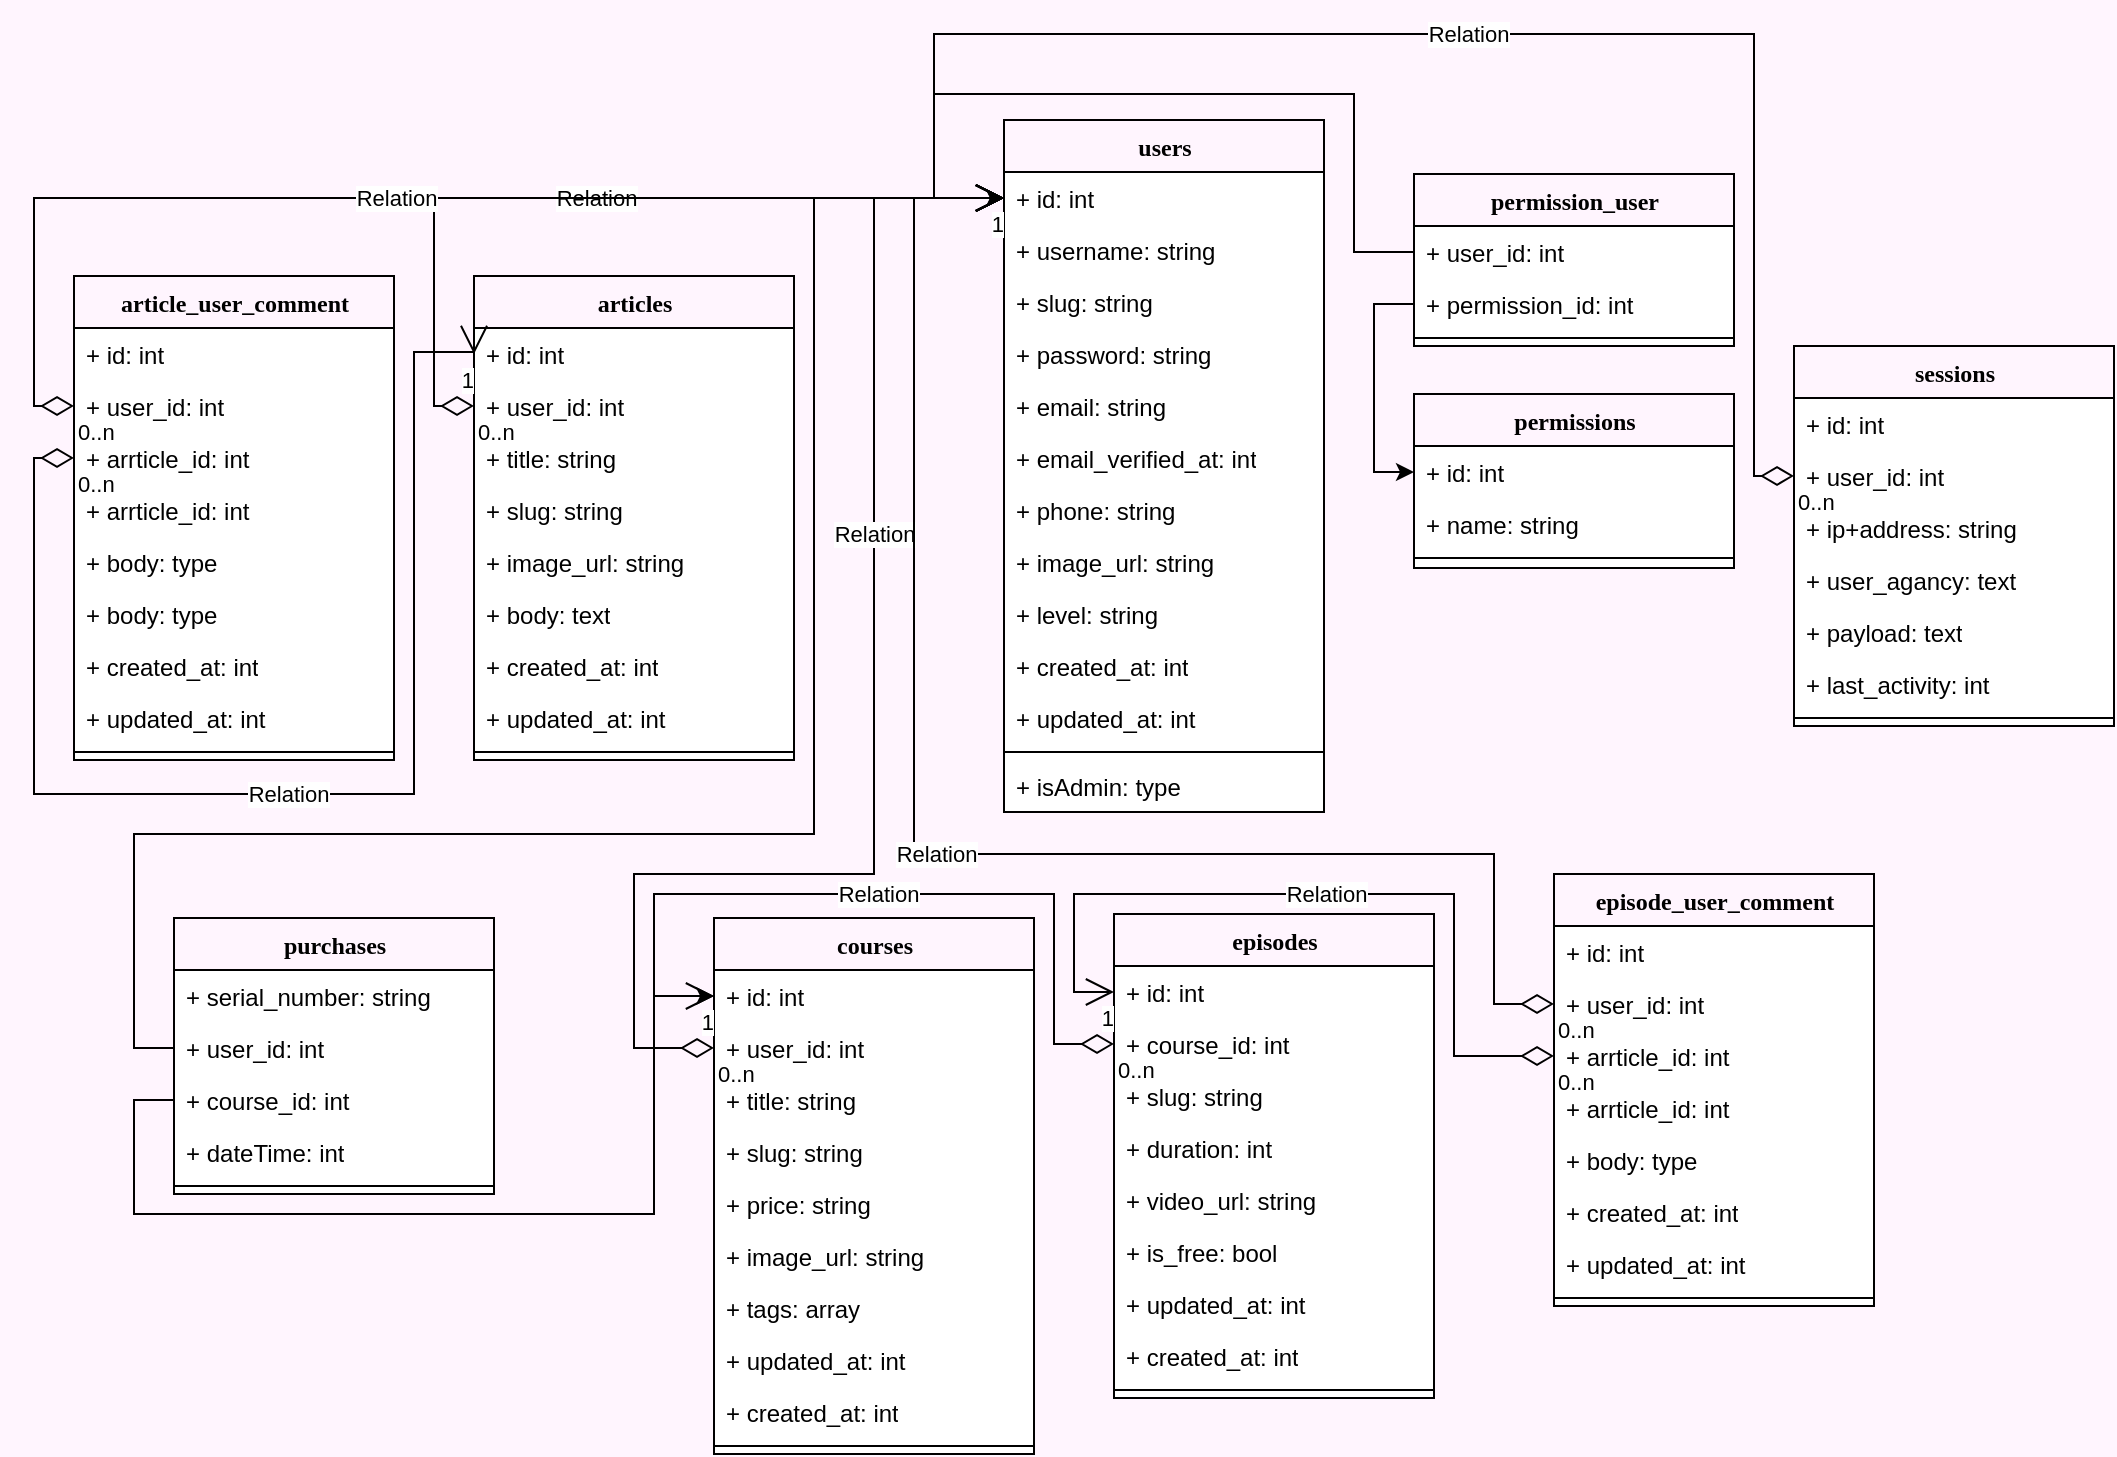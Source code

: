 <mxfile version="20.2.8" type="device"><diagram name="Page-1" id="9f46799a-70d6-7492-0946-bef42562c5a5"><mxGraphModel dx="1157" dy="755" grid="1" gridSize="10" guides="1" tooltips="1" connect="1" arrows="1" fold="1" page="1" pageScale="1" pageWidth="1169" pageHeight="827" background="#FFF5FE" math="0" shadow="0"><root><mxCell id="0"/><mxCell id="1" parent="0"/><mxCell id="78961159f06e98e8-17" value="articles" style="swimlane;html=1;fontStyle=1;align=center;verticalAlign=top;childLayout=stackLayout;horizontal=1;startSize=26;horizontalStack=0;resizeParent=1;resizeLast=0;collapsible=1;marginBottom=0;swimlaneFillColor=#ffffff;rounded=0;shadow=0;comic=0;labelBackgroundColor=none;strokeWidth=1;fillColor=none;fontFamily=Verdana;fontSize=12" parent="1" vertex="1"><mxGeometry x="240" y="161" width="160" height="242" as="geometry"/></mxCell><mxCell id="78961159f06e98e8-21" value="+ id: int" style="text;html=1;strokeColor=none;fillColor=none;align=left;verticalAlign=top;spacingLeft=4;spacingRight=4;whiteSpace=wrap;overflow=hidden;rotatable=0;points=[[0,0.5],[1,0.5]];portConstraint=eastwest;" parent="78961159f06e98e8-17" vertex="1"><mxGeometry y="26" width="160" height="26" as="geometry"/></mxCell><mxCell id="NeCUMd8s_UGiuaTIAhG--6" value="+ user_id: int" style="text;html=1;strokeColor=none;fillColor=none;align=left;verticalAlign=top;spacingLeft=4;spacingRight=4;whiteSpace=wrap;overflow=hidden;rotatable=0;points=[[0,0.5],[1,0.5]];portConstraint=eastwest;" vertex="1" parent="78961159f06e98e8-17"><mxGeometry y="52" width="160" height="26" as="geometry"/></mxCell><mxCell id="78961159f06e98e8-23" value="+ title: string" style="text;html=1;strokeColor=none;fillColor=none;align=left;verticalAlign=top;spacingLeft=4;spacingRight=4;whiteSpace=wrap;overflow=hidden;rotatable=0;points=[[0,0.5],[1,0.5]];portConstraint=eastwest;" parent="78961159f06e98e8-17" vertex="1"><mxGeometry y="78" width="160" height="26" as="geometry"/></mxCell><mxCell id="78961159f06e98e8-25" value="+ slug: string" style="text;html=1;strokeColor=none;fillColor=none;align=left;verticalAlign=top;spacingLeft=4;spacingRight=4;whiteSpace=wrap;overflow=hidden;rotatable=0;points=[[0,0.5],[1,0.5]];portConstraint=eastwest;" parent="78961159f06e98e8-17" vertex="1"><mxGeometry y="104" width="160" height="26" as="geometry"/></mxCell><mxCell id="NeCUMd8s_UGiuaTIAhG--41" value="+ image_url: string" style="text;html=1;strokeColor=none;fillColor=none;align=left;verticalAlign=top;spacingLeft=4;spacingRight=4;whiteSpace=wrap;overflow=hidden;rotatable=0;points=[[0,0.5],[1,0.5]];portConstraint=eastwest;" vertex="1" parent="78961159f06e98e8-17"><mxGeometry y="130" width="160" height="26" as="geometry"/></mxCell><mxCell id="78961159f06e98e8-26" value="+ body: text" style="text;html=1;strokeColor=none;fillColor=none;align=left;verticalAlign=top;spacingLeft=4;spacingRight=4;whiteSpace=wrap;overflow=hidden;rotatable=0;points=[[0,0.5],[1,0.5]];portConstraint=eastwest;" parent="78961159f06e98e8-17" vertex="1"><mxGeometry y="156" width="160" height="26" as="geometry"/></mxCell><mxCell id="78961159f06e98e8-24" value="+ created_at: int" style="text;html=1;strokeColor=none;fillColor=none;align=left;verticalAlign=top;spacingLeft=4;spacingRight=4;whiteSpace=wrap;overflow=hidden;rotatable=0;points=[[0,0.5],[1,0.5]];portConstraint=eastwest;" parent="78961159f06e98e8-17" vertex="1"><mxGeometry y="182" width="160" height="26" as="geometry"/></mxCell><mxCell id="NeCUMd8s_UGiuaTIAhG--5" value="+ updated_at: int" style="text;html=1;strokeColor=none;fillColor=none;align=left;verticalAlign=top;spacingLeft=4;spacingRight=4;whiteSpace=wrap;overflow=hidden;rotatable=0;points=[[0,0.5],[1,0.5]];portConstraint=eastwest;" vertex="1" parent="78961159f06e98e8-17"><mxGeometry y="208" width="160" height="26" as="geometry"/></mxCell><mxCell id="78961159f06e98e8-19" value="" style="line;html=1;strokeWidth=1;fillColor=none;align=left;verticalAlign=middle;spacingTop=-1;spacingLeft=3;spacingRight=3;rotatable=0;labelPosition=right;points=[];portConstraint=eastwest;" parent="78961159f06e98e8-17" vertex="1"><mxGeometry y="234" width="160" height="8" as="geometry"/></mxCell><mxCell id="78961159f06e98e8-30" value="users" style="swimlane;html=1;fontStyle=1;align=center;verticalAlign=top;childLayout=stackLayout;horizontal=1;startSize=26;horizontalStack=0;resizeParent=1;resizeLast=0;collapsible=1;marginBottom=0;swimlaneFillColor=#ffffff;rounded=0;shadow=0;comic=0;labelBackgroundColor=none;strokeWidth=1;fillColor=none;fontFamily=Verdana;fontSize=12" parent="1" vertex="1"><mxGeometry x="505" y="83" width="160" height="346" as="geometry"/></mxCell><mxCell id="78961159f06e98e8-31" value="+ id: int" style="text;html=1;strokeColor=none;fillColor=none;align=left;verticalAlign=top;spacingLeft=4;spacingRight=4;whiteSpace=wrap;overflow=hidden;rotatable=0;points=[[0,0.5],[1,0.5]];portConstraint=eastwest;" parent="78961159f06e98e8-30" vertex="1"><mxGeometry y="26" width="160" height="26" as="geometry"/></mxCell><mxCell id="78961159f06e98e8-32" value="+ username: string" style="text;html=1;strokeColor=none;fillColor=none;align=left;verticalAlign=top;spacingLeft=4;spacingRight=4;whiteSpace=wrap;overflow=hidden;rotatable=0;points=[[0,0.5],[1,0.5]];portConstraint=eastwest;" parent="78961159f06e98e8-30" vertex="1"><mxGeometry y="52" width="160" height="26" as="geometry"/></mxCell><mxCell id="NeCUMd8s_UGiuaTIAhG--4" value="+ slug: string" style="text;html=1;strokeColor=none;fillColor=none;align=left;verticalAlign=top;spacingLeft=4;spacingRight=4;whiteSpace=wrap;overflow=hidden;rotatable=0;points=[[0,0.5],[1,0.5]];portConstraint=eastwest;" vertex="1" parent="78961159f06e98e8-30"><mxGeometry y="78" width="160" height="26" as="geometry"/></mxCell><mxCell id="78961159f06e98e8-33" value="+ password: string" style="text;html=1;strokeColor=none;fillColor=none;align=left;verticalAlign=top;spacingLeft=4;spacingRight=4;whiteSpace=wrap;overflow=hidden;rotatable=0;points=[[0,0.5],[1,0.5]];portConstraint=eastwest;" parent="78961159f06e98e8-30" vertex="1"><mxGeometry y="104" width="160" height="26" as="geometry"/></mxCell><mxCell id="78961159f06e98e8-34" value="+ email: string" style="text;html=1;strokeColor=none;fillColor=none;align=left;verticalAlign=top;spacingLeft=4;spacingRight=4;whiteSpace=wrap;overflow=hidden;rotatable=0;points=[[0,0.5],[1,0.5]];portConstraint=eastwest;" parent="78961159f06e98e8-30" vertex="1"><mxGeometry y="130" width="160" height="26" as="geometry"/></mxCell><mxCell id="NeCUMd8s_UGiuaTIAhG--81" value="+ email_verified_at: int" style="text;html=1;strokeColor=none;fillColor=none;align=left;verticalAlign=top;spacingLeft=4;spacingRight=4;whiteSpace=wrap;overflow=hidden;rotatable=0;points=[[0,0.5],[1,0.5]];portConstraint=eastwest;" vertex="1" parent="78961159f06e98e8-30"><mxGeometry y="156" width="160" height="26" as="geometry"/></mxCell><mxCell id="78961159f06e98e8-36" value="+ phone: string" style="text;html=1;strokeColor=none;fillColor=none;align=left;verticalAlign=top;spacingLeft=4;spacingRight=4;whiteSpace=wrap;overflow=hidden;rotatable=0;points=[[0,0.5],[1,0.5]];portConstraint=eastwest;" parent="78961159f06e98e8-30" vertex="1"><mxGeometry y="182" width="160" height="26" as="geometry"/></mxCell><mxCell id="NeCUMd8s_UGiuaTIAhG--42" value="+ image_url: string" style="text;html=1;strokeColor=none;fillColor=none;align=left;verticalAlign=top;spacingLeft=4;spacingRight=4;whiteSpace=wrap;overflow=hidden;rotatable=0;points=[[0,0.5],[1,0.5]];portConstraint=eastwest;" vertex="1" parent="78961159f06e98e8-30"><mxGeometry y="208" width="160" height="26" as="geometry"/></mxCell><mxCell id="78961159f06e98e8-37" value="+ level: string" style="text;html=1;strokeColor=none;fillColor=none;align=left;verticalAlign=top;spacingLeft=4;spacingRight=4;whiteSpace=wrap;overflow=hidden;rotatable=0;points=[[0,0.5],[1,0.5]];portConstraint=eastwest;" parent="78961159f06e98e8-30" vertex="1"><mxGeometry y="234" width="160" height="26" as="geometry"/></mxCell><mxCell id="NeCUMd8s_UGiuaTIAhG--1" value="+ created_at: int" style="text;html=1;strokeColor=none;fillColor=none;align=left;verticalAlign=top;spacingLeft=4;spacingRight=4;whiteSpace=wrap;overflow=hidden;rotatable=0;points=[[0,0.5],[1,0.5]];portConstraint=eastwest;" vertex="1" parent="78961159f06e98e8-30"><mxGeometry y="260" width="160" height="26" as="geometry"/></mxCell><mxCell id="NeCUMd8s_UGiuaTIAhG--3" value="+ updated_at: int" style="text;html=1;strokeColor=none;fillColor=none;align=left;verticalAlign=top;spacingLeft=4;spacingRight=4;whiteSpace=wrap;overflow=hidden;rotatable=0;points=[[0,0.5],[1,0.5]];portConstraint=eastwest;" vertex="1" parent="78961159f06e98e8-30"><mxGeometry y="286" width="160" height="26" as="geometry"/></mxCell><mxCell id="78961159f06e98e8-38" value="" style="line;html=1;strokeWidth=1;fillColor=none;align=left;verticalAlign=middle;spacingTop=-1;spacingLeft=3;spacingRight=3;rotatable=0;labelPosition=right;points=[];portConstraint=eastwest;" parent="78961159f06e98e8-30" vertex="1"><mxGeometry y="312" width="160" height="8" as="geometry"/></mxCell><mxCell id="78961159f06e98e8-39" value="+ isAdmin: type" style="text;html=1;strokeColor=none;fillColor=none;align=left;verticalAlign=top;spacingLeft=4;spacingRight=4;whiteSpace=wrap;overflow=hidden;rotatable=0;points=[[0,0.5],[1,0.5]];portConstraint=eastwest;" parent="78961159f06e98e8-30" vertex="1"><mxGeometry y="320" width="160" height="26" as="geometry"/></mxCell><mxCell id="78961159f06e98e8-43" value="permissions" style="swimlane;html=1;fontStyle=1;align=center;verticalAlign=top;childLayout=stackLayout;horizontal=1;startSize=26;horizontalStack=0;resizeParent=1;resizeLast=0;collapsible=1;marginBottom=0;swimlaneFillColor=#ffffff;rounded=0;shadow=0;comic=0;labelBackgroundColor=none;strokeWidth=1;fillColor=none;fontFamily=Verdana;fontSize=12" parent="1" vertex="1"><mxGeometry x="710" y="220" width="160" height="87" as="geometry"/></mxCell><mxCell id="78961159f06e98e8-44" value="+ id: int" style="text;html=1;strokeColor=none;fillColor=none;align=left;verticalAlign=top;spacingLeft=4;spacingRight=4;whiteSpace=wrap;overflow=hidden;rotatable=0;points=[[0,0.5],[1,0.5]];portConstraint=eastwest;" parent="78961159f06e98e8-43" vertex="1"><mxGeometry y="26" width="160" height="26" as="geometry"/></mxCell><mxCell id="78961159f06e98e8-45" value="+ name: string" style="text;html=1;strokeColor=none;fillColor=none;align=left;verticalAlign=top;spacingLeft=4;spacingRight=4;whiteSpace=wrap;overflow=hidden;rotatable=0;points=[[0,0.5],[1,0.5]];portConstraint=eastwest;" parent="78961159f06e98e8-43" vertex="1"><mxGeometry y="52" width="160" height="26" as="geometry"/></mxCell><mxCell id="78961159f06e98e8-51" value="" style="line;html=1;strokeWidth=1;fillColor=none;align=left;verticalAlign=middle;spacingTop=-1;spacingLeft=3;spacingRight=3;rotatable=0;labelPosition=right;points=[];portConstraint=eastwest;" parent="78961159f06e98e8-43" vertex="1"><mxGeometry y="78" width="160" height="8" as="geometry"/></mxCell><mxCell id="78961159f06e98e8-56" value="purchases" style="swimlane;html=1;fontStyle=1;align=center;verticalAlign=top;childLayout=stackLayout;horizontal=1;startSize=26;horizontalStack=0;resizeParent=1;resizeLast=0;collapsible=1;marginBottom=0;swimlaneFillColor=#ffffff;rounded=0;shadow=0;comic=0;labelBackgroundColor=none;strokeWidth=1;fillColor=none;fontFamily=Verdana;fontSize=12" parent="1" vertex="1"><mxGeometry x="90" y="482" width="160" height="138" as="geometry"/></mxCell><mxCell id="78961159f06e98e8-60" value="+ serial_number: string" style="text;html=1;strokeColor=none;fillColor=none;align=left;verticalAlign=top;spacingLeft=4;spacingRight=4;whiteSpace=wrap;overflow=hidden;rotatable=0;points=[[0,0.5],[1,0.5]];portConstraint=eastwest;" parent="78961159f06e98e8-56" vertex="1"><mxGeometry y="26" width="160" height="26" as="geometry"/></mxCell><mxCell id="78961159f06e98e8-59" value="+ user_id: int" style="text;html=1;strokeColor=none;fillColor=none;align=left;verticalAlign=top;spacingLeft=4;spacingRight=4;whiteSpace=wrap;overflow=hidden;rotatable=0;points=[[0,0.5],[1,0.5]];portConstraint=eastwest;" parent="78961159f06e98e8-56" vertex="1"><mxGeometry y="52" width="160" height="26" as="geometry"/></mxCell><mxCell id="78961159f06e98e8-58" value="+ course_id: int" style="text;html=1;strokeColor=none;fillColor=none;align=left;verticalAlign=top;spacingLeft=4;spacingRight=4;whiteSpace=wrap;overflow=hidden;rotatable=0;points=[[0,0.5],[1,0.5]];portConstraint=eastwest;" parent="78961159f06e98e8-56" vertex="1"><mxGeometry y="78" width="160" height="26" as="geometry"/></mxCell><mxCell id="78961159f06e98e8-61" value="+ dateTime: int" style="text;html=1;strokeColor=none;fillColor=none;align=left;verticalAlign=top;spacingLeft=4;spacingRight=4;whiteSpace=wrap;overflow=hidden;rotatable=0;points=[[0,0.5],[1,0.5]];portConstraint=eastwest;" parent="78961159f06e98e8-56" vertex="1"><mxGeometry y="104" width="160" height="26" as="geometry"/></mxCell><mxCell id="78961159f06e98e8-64" value="" style="line;html=1;strokeWidth=1;fillColor=none;align=left;verticalAlign=middle;spacingTop=-1;spacingLeft=3;spacingRight=3;rotatable=0;labelPosition=right;points=[];portConstraint=eastwest;" parent="78961159f06e98e8-56" vertex="1"><mxGeometry y="130" width="160" height="8" as="geometry"/></mxCell><mxCell id="78961159f06e98e8-69" value="courses" style="swimlane;html=1;fontStyle=1;align=center;verticalAlign=top;childLayout=stackLayout;horizontal=1;startSize=26;horizontalStack=0;resizeParent=1;resizeLast=0;collapsible=1;marginBottom=0;swimlaneFillColor=#ffffff;rounded=0;shadow=0;comic=0;labelBackgroundColor=none;strokeWidth=1;fillColor=none;fontFamily=Verdana;fontSize=12" parent="1" vertex="1"><mxGeometry x="360" y="482" width="160" height="268" as="geometry"/></mxCell><mxCell id="78961159f06e98e8-70" value="+ id: int" style="text;html=1;strokeColor=none;fillColor=none;align=left;verticalAlign=top;spacingLeft=4;spacingRight=4;whiteSpace=wrap;overflow=hidden;rotatable=0;points=[[0,0.5],[1,0.5]];portConstraint=eastwest;" parent="78961159f06e98e8-69" vertex="1"><mxGeometry y="26" width="160" height="26" as="geometry"/></mxCell><mxCell id="78961159f06e98e8-71" value="+ user_id: int" style="text;html=1;strokeColor=none;fillColor=none;align=left;verticalAlign=top;spacingLeft=4;spacingRight=4;whiteSpace=wrap;overflow=hidden;rotatable=0;points=[[0,0.5],[1,0.5]];portConstraint=eastwest;" parent="78961159f06e98e8-69" vertex="1"><mxGeometry y="52" width="160" height="26" as="geometry"/></mxCell><mxCell id="78961159f06e98e8-72" value="+ title: string" style="text;html=1;strokeColor=none;fillColor=none;align=left;verticalAlign=top;spacingLeft=4;spacingRight=4;whiteSpace=wrap;overflow=hidden;rotatable=0;points=[[0,0.5],[1,0.5]];portConstraint=eastwest;" parent="78961159f06e98e8-69" vertex="1"><mxGeometry y="78" width="160" height="26" as="geometry"/></mxCell><mxCell id="NeCUMd8s_UGiuaTIAhG--40" value="+ slug: string" style="text;html=1;strokeColor=none;fillColor=none;align=left;verticalAlign=top;spacingLeft=4;spacingRight=4;whiteSpace=wrap;overflow=hidden;rotatable=0;points=[[0,0.5],[1,0.5]];portConstraint=eastwest;" vertex="1" parent="78961159f06e98e8-69"><mxGeometry y="104" width="160" height="26" as="geometry"/></mxCell><mxCell id="NeCUMd8s_UGiuaTIAhG--55" value="+ price: string" style="text;html=1;strokeColor=none;fillColor=none;align=left;verticalAlign=top;spacingLeft=4;spacingRight=4;whiteSpace=wrap;overflow=hidden;rotatable=0;points=[[0,0.5],[1,0.5]];portConstraint=eastwest;" vertex="1" parent="78961159f06e98e8-69"><mxGeometry y="130" width="160" height="26" as="geometry"/></mxCell><mxCell id="NeCUMd8s_UGiuaTIAhG--37" value="+ image_url: string" style="text;html=1;strokeColor=none;fillColor=none;align=left;verticalAlign=top;spacingLeft=4;spacingRight=4;whiteSpace=wrap;overflow=hidden;rotatable=0;points=[[0,0.5],[1,0.5]];portConstraint=eastwest;" vertex="1" parent="78961159f06e98e8-69"><mxGeometry y="156" width="160" height="26" as="geometry"/></mxCell><mxCell id="78961159f06e98e8-76" value="+ tags: array" style="text;html=1;strokeColor=none;fillColor=none;align=left;verticalAlign=top;spacingLeft=4;spacingRight=4;whiteSpace=wrap;overflow=hidden;rotatable=0;points=[[0,0.5],[1,0.5]];portConstraint=eastwest;" parent="78961159f06e98e8-69" vertex="1"><mxGeometry y="182" width="160" height="26" as="geometry"/></mxCell><mxCell id="NeCUMd8s_UGiuaTIAhG--38" value="+ updated_at: int" style="text;html=1;strokeColor=none;fillColor=none;align=left;verticalAlign=top;spacingLeft=4;spacingRight=4;whiteSpace=wrap;overflow=hidden;rotatable=0;points=[[0,0.5],[1,0.5]];portConstraint=eastwest;" vertex="1" parent="78961159f06e98e8-69"><mxGeometry y="208" width="160" height="26" as="geometry"/></mxCell><mxCell id="NeCUMd8s_UGiuaTIAhG--39" value="+ created_at: int" style="text;html=1;strokeColor=none;fillColor=none;align=left;verticalAlign=top;spacingLeft=4;spacingRight=4;whiteSpace=wrap;overflow=hidden;rotatable=0;points=[[0,0.5],[1,0.5]];portConstraint=eastwest;" vertex="1" parent="78961159f06e98e8-69"><mxGeometry y="234" width="160" height="26" as="geometry"/></mxCell><mxCell id="78961159f06e98e8-77" value="" style="line;html=1;strokeWidth=1;fillColor=none;align=left;verticalAlign=middle;spacingTop=-1;spacingLeft=3;spacingRight=3;rotatable=0;labelPosition=right;points=[];portConstraint=eastwest;" parent="78961159f06e98e8-69" vertex="1"><mxGeometry y="260" width="160" height="8" as="geometry"/></mxCell><mxCell id="78961159f06e98e8-82" value="episodes" style="swimlane;html=1;fontStyle=1;align=center;verticalAlign=top;childLayout=stackLayout;horizontal=1;startSize=26;horizontalStack=0;resizeParent=1;resizeLast=0;collapsible=1;marginBottom=0;swimlaneFillColor=#ffffff;rounded=0;shadow=0;comic=0;labelBackgroundColor=none;strokeWidth=1;fillColor=none;fontFamily=Verdana;fontSize=12" parent="1" vertex="1"><mxGeometry x="560" y="480" width="160" height="242" as="geometry"/></mxCell><mxCell id="NeCUMd8s_UGiuaTIAhG--34" value="+ id: int" style="text;html=1;strokeColor=none;fillColor=none;align=left;verticalAlign=top;spacingLeft=4;spacingRight=4;whiteSpace=wrap;overflow=hidden;rotatable=0;points=[[0,0.5],[1,0.5]];portConstraint=eastwest;" vertex="1" parent="78961159f06e98e8-82"><mxGeometry y="26" width="160" height="26" as="geometry"/></mxCell><mxCell id="NeCUMd8s_UGiuaTIAhG--36" value="+ course_id: int" style="text;html=1;strokeColor=none;fillColor=none;align=left;verticalAlign=top;spacingLeft=4;spacingRight=4;whiteSpace=wrap;overflow=hidden;rotatable=0;points=[[0,0.5],[1,0.5]];portConstraint=eastwest;" vertex="1" parent="78961159f06e98e8-82"><mxGeometry y="52" width="160" height="26" as="geometry"/></mxCell><mxCell id="78961159f06e98e8-75" value="+ slug: string" style="text;html=1;strokeColor=none;fillColor=none;align=left;verticalAlign=top;spacingLeft=4;spacingRight=4;whiteSpace=wrap;overflow=hidden;rotatable=0;points=[[0,0.5],[1,0.5]];portConstraint=eastwest;" parent="78961159f06e98e8-82" vertex="1"><mxGeometry y="78" width="160" height="26" as="geometry"/></mxCell><mxCell id="78961159f06e98e8-74" value="+ duration: int" style="text;html=1;strokeColor=none;fillColor=none;align=left;verticalAlign=top;spacingLeft=4;spacingRight=4;whiteSpace=wrap;overflow=hidden;rotatable=0;points=[[0,0.5],[1,0.5]];portConstraint=eastwest;" parent="78961159f06e98e8-82" vertex="1"><mxGeometry y="104" width="160" height="26" as="geometry"/></mxCell><mxCell id="78961159f06e98e8-84" value="+ video_url: string" style="text;html=1;strokeColor=none;fillColor=none;align=left;verticalAlign=top;spacingLeft=4;spacingRight=4;whiteSpace=wrap;overflow=hidden;rotatable=0;points=[[0,0.5],[1,0.5]];portConstraint=eastwest;" parent="78961159f06e98e8-82" vertex="1"><mxGeometry y="130" width="160" height="26" as="geometry"/></mxCell><mxCell id="NeCUMd8s_UGiuaTIAhG--65" value="+ is_free: bool" style="text;html=1;strokeColor=none;fillColor=none;align=left;verticalAlign=top;spacingLeft=4;spacingRight=4;whiteSpace=wrap;overflow=hidden;rotatable=0;points=[[0,0.5],[1,0.5]];portConstraint=eastwest;" vertex="1" parent="78961159f06e98e8-82"><mxGeometry y="156" width="160" height="26" as="geometry"/></mxCell><mxCell id="NeCUMd8s_UGiuaTIAhG--30" value="+ updated_at: int" style="text;html=1;strokeColor=none;fillColor=none;align=left;verticalAlign=top;spacingLeft=4;spacingRight=4;whiteSpace=wrap;overflow=hidden;rotatable=0;points=[[0,0.5],[1,0.5]];portConstraint=eastwest;" vertex="1" parent="78961159f06e98e8-82"><mxGeometry y="182" width="160" height="26" as="geometry"/></mxCell><mxCell id="NeCUMd8s_UGiuaTIAhG--29" value="+ created_at: int" style="text;html=1;strokeColor=none;fillColor=none;align=left;verticalAlign=top;spacingLeft=4;spacingRight=4;whiteSpace=wrap;overflow=hidden;rotatable=0;points=[[0,0.5],[1,0.5]];portConstraint=eastwest;" vertex="1" parent="78961159f06e98e8-82"><mxGeometry y="208" width="160" height="26" as="geometry"/></mxCell><mxCell id="78961159f06e98e8-90" value="" style="line;html=1;strokeWidth=1;fillColor=none;align=left;verticalAlign=middle;spacingTop=-1;spacingLeft=3;spacingRight=3;rotatable=0;labelPosition=right;points=[];portConstraint=eastwest;" parent="78961159f06e98e8-82" vertex="1"><mxGeometry y="234" width="160" height="8" as="geometry"/></mxCell><mxCell id="78961159f06e98e8-95" value="sessions" style="swimlane;html=1;fontStyle=1;align=center;verticalAlign=top;childLayout=stackLayout;horizontal=1;startSize=26;horizontalStack=0;resizeParent=1;resizeLast=0;collapsible=1;marginBottom=0;swimlaneFillColor=#ffffff;rounded=0;shadow=0;comic=0;labelBackgroundColor=none;strokeWidth=1;fillColor=none;fontFamily=Verdana;fontSize=12" parent="1" vertex="1"><mxGeometry x="900" y="196" width="160" height="190" as="geometry"/></mxCell><mxCell id="NeCUMd8s_UGiuaTIAhG--82" value="+ id: int" style="text;html=1;strokeColor=none;fillColor=none;align=left;verticalAlign=top;spacingLeft=4;spacingRight=4;whiteSpace=wrap;overflow=hidden;rotatable=0;points=[[0,0.5],[1,0.5]];portConstraint=eastwest;" vertex="1" parent="78961159f06e98e8-95"><mxGeometry y="26" width="160" height="26" as="geometry"/></mxCell><mxCell id="NeCUMd8s_UGiuaTIAhG--83" value="+ user_id: int" style="text;html=1;strokeColor=none;fillColor=none;align=left;verticalAlign=top;spacingLeft=4;spacingRight=4;whiteSpace=wrap;overflow=hidden;rotatable=0;points=[[0,0.5],[1,0.5]];portConstraint=eastwest;" vertex="1" parent="78961159f06e98e8-95"><mxGeometry y="52" width="160" height="26" as="geometry"/></mxCell><mxCell id="78961159f06e98e8-97" value="+ ip+address: string" style="text;html=1;strokeColor=none;fillColor=none;align=left;verticalAlign=top;spacingLeft=4;spacingRight=4;whiteSpace=wrap;overflow=hidden;rotatable=0;points=[[0,0.5],[1,0.5]];portConstraint=eastwest;" parent="78961159f06e98e8-95" vertex="1"><mxGeometry y="78" width="160" height="26" as="geometry"/></mxCell><mxCell id="78961159f06e98e8-98" value="+ user_agancy: text" style="text;html=1;strokeColor=none;fillColor=none;align=left;verticalAlign=top;spacingLeft=4;spacingRight=4;whiteSpace=wrap;overflow=hidden;rotatable=0;points=[[0,0.5],[1,0.5]];portConstraint=eastwest;" parent="78961159f06e98e8-95" vertex="1"><mxGeometry y="104" width="160" height="26" as="geometry"/></mxCell><mxCell id="78961159f06e98e8-102" value="+ payload: text" style="text;html=1;strokeColor=none;fillColor=none;align=left;verticalAlign=top;spacingLeft=4;spacingRight=4;whiteSpace=wrap;overflow=hidden;rotatable=0;points=[[0,0.5],[1,0.5]];portConstraint=eastwest;" parent="78961159f06e98e8-95" vertex="1"><mxGeometry y="130" width="160" height="26" as="geometry"/></mxCell><mxCell id="NeCUMd8s_UGiuaTIAhG--84" value="+ last_activity&lt;span style=&quot;background-color: initial;&quot;&gt;: int&lt;/span&gt;" style="text;html=1;strokeColor=none;fillColor=none;align=left;verticalAlign=top;spacingLeft=4;spacingRight=4;whiteSpace=wrap;overflow=hidden;rotatable=0;points=[[0,0.5],[1,0.5]];portConstraint=eastwest;" vertex="1" parent="78961159f06e98e8-95"><mxGeometry y="156" width="160" height="26" as="geometry"/></mxCell><mxCell id="78961159f06e98e8-103" value="" style="line;html=1;strokeWidth=1;fillColor=none;align=left;verticalAlign=middle;spacingTop=-1;spacingLeft=3;spacingRight=3;rotatable=0;labelPosition=right;points=[];portConstraint=eastwest;" parent="78961159f06e98e8-95" vertex="1"><mxGeometry y="182" width="160" height="8" as="geometry"/></mxCell><mxCell id="78961159f06e98e8-108" value="permission_user" style="swimlane;html=1;fontStyle=1;align=center;verticalAlign=top;childLayout=stackLayout;horizontal=1;startSize=26;horizontalStack=0;resizeParent=1;resizeLast=0;collapsible=1;marginBottom=0;swimlaneFillColor=#ffffff;rounded=0;shadow=0;comic=0;labelBackgroundColor=none;strokeWidth=1;fillColor=none;fontFamily=Verdana;fontSize=12" parent="1" vertex="1"><mxGeometry x="710" y="110" width="160" height="86" as="geometry"/></mxCell><mxCell id="NeCUMd8s_UGiuaTIAhG--79" value="+ user_id: int" style="text;html=1;strokeColor=none;fillColor=none;align=left;verticalAlign=top;spacingLeft=4;spacingRight=4;whiteSpace=wrap;overflow=hidden;rotatable=0;points=[[0,0.5],[1,0.5]];portConstraint=eastwest;" vertex="1" parent="78961159f06e98e8-108"><mxGeometry y="26" width="160" height="26" as="geometry"/></mxCell><mxCell id="78961159f06e98e8-109" value="+ permission_id: int" style="text;html=1;strokeColor=none;fillColor=none;align=left;verticalAlign=top;spacingLeft=4;spacingRight=4;whiteSpace=wrap;overflow=hidden;rotatable=0;points=[[0,0.5],[1,0.5]];portConstraint=eastwest;" parent="78961159f06e98e8-108" vertex="1"><mxGeometry y="52" width="160" height="26" as="geometry"/></mxCell><mxCell id="78961159f06e98e8-116" value="" style="line;html=1;strokeWidth=1;fillColor=none;align=left;verticalAlign=middle;spacingTop=-1;spacingLeft=3;spacingRight=3;rotatable=0;labelPosition=right;points=[];portConstraint=eastwest;" parent="78961159f06e98e8-108" vertex="1"><mxGeometry y="78" width="160" height="8" as="geometry"/></mxCell><mxCell id="NeCUMd8s_UGiuaTIAhG--8" value="Relation" style="endArrow=open;html=1;endSize=12;startArrow=diamondThin;startSize=14;startFill=0;edgeStyle=orthogonalEdgeStyle;rounded=0;exitX=0;exitY=0.5;exitDx=0;exitDy=0;entryX=0;entryY=0.5;entryDx=0;entryDy=0;" edge="1" parent="1" source="NeCUMd8s_UGiuaTIAhG--6" target="78961159f06e98e8-31"><mxGeometry relative="1" as="geometry"><mxPoint x="230" y="40" as="sourcePoint"/><mxPoint x="390" y="40" as="targetPoint"/><Array as="points"><mxPoint x="220" y="226"/><mxPoint x="220" y="122"/></Array></mxGeometry></mxCell><mxCell id="NeCUMd8s_UGiuaTIAhG--9" value="0..n" style="edgeLabel;resizable=0;html=1;align=left;verticalAlign=top;" connectable="0" vertex="1" parent="NeCUMd8s_UGiuaTIAhG--8"><mxGeometry x="-1" relative="1" as="geometry"/></mxCell><mxCell id="NeCUMd8s_UGiuaTIAhG--10" value="1" style="edgeLabel;resizable=0;html=1;align=right;verticalAlign=top;" connectable="0" vertex="1" parent="NeCUMd8s_UGiuaTIAhG--8"><mxGeometry x="1" relative="1" as="geometry"/></mxCell><mxCell id="NeCUMd8s_UGiuaTIAhG--11" value="article_user_comment" style="swimlane;html=1;fontStyle=1;align=center;verticalAlign=top;childLayout=stackLayout;horizontal=1;startSize=26;horizontalStack=0;resizeParent=1;resizeLast=0;collapsible=1;marginBottom=0;swimlaneFillColor=#ffffff;rounded=0;shadow=0;comic=0;labelBackgroundColor=none;strokeWidth=1;fillColor=none;fontFamily=Verdana;fontSize=12" vertex="1" parent="1"><mxGeometry x="40" y="161" width="160" height="242" as="geometry"/></mxCell><mxCell id="NeCUMd8s_UGiuaTIAhG--12" value="+ id: int" style="text;html=1;strokeColor=none;fillColor=none;align=left;verticalAlign=top;spacingLeft=4;spacingRight=4;whiteSpace=wrap;overflow=hidden;rotatable=0;points=[[0,0.5],[1,0.5]];portConstraint=eastwest;" vertex="1" parent="NeCUMd8s_UGiuaTIAhG--11"><mxGeometry y="26" width="160" height="26" as="geometry"/></mxCell><mxCell id="NeCUMd8s_UGiuaTIAhG--13" value="+ user_id: int" style="text;html=1;strokeColor=none;fillColor=none;align=left;verticalAlign=top;spacingLeft=4;spacingRight=4;whiteSpace=wrap;overflow=hidden;rotatable=0;points=[[0,0.5],[1,0.5]];portConstraint=eastwest;" vertex="1" parent="NeCUMd8s_UGiuaTIAhG--11"><mxGeometry y="52" width="160" height="26" as="geometry"/></mxCell><mxCell id="NeCUMd8s_UGiuaTIAhG--23" value="+ arrticle_id: int" style="text;html=1;strokeColor=none;fillColor=none;align=left;verticalAlign=top;spacingLeft=4;spacingRight=4;whiteSpace=wrap;overflow=hidden;rotatable=0;points=[[0,0.5],[1,0.5]];portConstraint=eastwest;" vertex="1" parent="NeCUMd8s_UGiuaTIAhG--11"><mxGeometry y="78" width="160" height="26" as="geometry"/></mxCell><mxCell id="NeCUMd8s_UGiuaTIAhG--14" value="+ arrticle_id: int" style="text;html=1;strokeColor=none;fillColor=none;align=left;verticalAlign=top;spacingLeft=4;spacingRight=4;whiteSpace=wrap;overflow=hidden;rotatable=0;points=[[0,0.5],[1,0.5]];portConstraint=eastwest;" vertex="1" parent="NeCUMd8s_UGiuaTIAhG--11"><mxGeometry y="104" width="160" height="26" as="geometry"/></mxCell><mxCell id="NeCUMd8s_UGiuaTIAhG--76" value="+ body: type" style="text;html=1;strokeColor=none;fillColor=none;align=left;verticalAlign=top;spacingLeft=4;spacingRight=4;whiteSpace=wrap;overflow=hidden;rotatable=0;points=[[0,0.5],[1,0.5]];portConstraint=eastwest;" vertex="1" parent="NeCUMd8s_UGiuaTIAhG--11"><mxGeometry y="130" width="160" height="26" as="geometry"/></mxCell><mxCell id="NeCUMd8s_UGiuaTIAhG--16" value="+ body: type" style="text;html=1;strokeColor=none;fillColor=none;align=left;verticalAlign=top;spacingLeft=4;spacingRight=4;whiteSpace=wrap;overflow=hidden;rotatable=0;points=[[0,0.5],[1,0.5]];portConstraint=eastwest;" vertex="1" parent="NeCUMd8s_UGiuaTIAhG--11"><mxGeometry y="156" width="160" height="26" as="geometry"/></mxCell><mxCell id="NeCUMd8s_UGiuaTIAhG--17" value="+ created_at: int" style="text;html=1;strokeColor=none;fillColor=none;align=left;verticalAlign=top;spacingLeft=4;spacingRight=4;whiteSpace=wrap;overflow=hidden;rotatable=0;points=[[0,0.5],[1,0.5]];portConstraint=eastwest;" vertex="1" parent="NeCUMd8s_UGiuaTIAhG--11"><mxGeometry y="182" width="160" height="26" as="geometry"/></mxCell><mxCell id="NeCUMd8s_UGiuaTIAhG--18" value="+ updated_at: int" style="text;html=1;strokeColor=none;fillColor=none;align=left;verticalAlign=top;spacingLeft=4;spacingRight=4;whiteSpace=wrap;overflow=hidden;rotatable=0;points=[[0,0.5],[1,0.5]];portConstraint=eastwest;" vertex="1" parent="NeCUMd8s_UGiuaTIAhG--11"><mxGeometry y="208" width="160" height="26" as="geometry"/></mxCell><mxCell id="NeCUMd8s_UGiuaTIAhG--19" value="" style="line;html=1;strokeWidth=1;fillColor=none;align=left;verticalAlign=middle;spacingTop=-1;spacingLeft=3;spacingRight=3;rotatable=0;labelPosition=right;points=[];portConstraint=eastwest;" vertex="1" parent="NeCUMd8s_UGiuaTIAhG--11"><mxGeometry y="234" width="160" height="8" as="geometry"/></mxCell><mxCell id="NeCUMd8s_UGiuaTIAhG--20" value="Relation" style="endArrow=open;html=1;endSize=12;startArrow=diamondThin;startSize=14;startFill=0;edgeStyle=orthogonalEdgeStyle;rounded=0;exitX=0;exitY=0.5;exitDx=0;exitDy=0;entryX=0;entryY=0.5;entryDx=0;entryDy=0;" edge="1" parent="1" source="NeCUMd8s_UGiuaTIAhG--13" target="78961159f06e98e8-31"><mxGeometry relative="1" as="geometry"><mxPoint x="20" y="60" as="sourcePoint"/><mxPoint x="380" y="80" as="targetPoint"/><Array as="points"><mxPoint x="20" y="226"/><mxPoint x="20" y="122"/></Array></mxGeometry></mxCell><mxCell id="NeCUMd8s_UGiuaTIAhG--21" value="0..n" style="edgeLabel;resizable=0;html=1;align=left;verticalAlign=top;" connectable="0" vertex="1" parent="NeCUMd8s_UGiuaTIAhG--20"><mxGeometry x="-1" relative="1" as="geometry"/></mxCell><mxCell id="NeCUMd8s_UGiuaTIAhG--22" value="1" style="edgeLabel;resizable=0;html=1;align=right;verticalAlign=top;" connectable="0" vertex="1" parent="NeCUMd8s_UGiuaTIAhG--20"><mxGeometry x="1" relative="1" as="geometry"/></mxCell><mxCell id="NeCUMd8s_UGiuaTIAhG--24" value="Relation" style="endArrow=open;html=1;endSize=12;startArrow=diamondThin;startSize=14;startFill=0;edgeStyle=orthogonalEdgeStyle;rounded=0;exitX=0;exitY=0.5;exitDx=0;exitDy=0;entryX=0;entryY=0.5;entryDx=0;entryDy=0;" edge="1" parent="1" source="NeCUMd8s_UGiuaTIAhG--23" target="78961159f06e98e8-21"><mxGeometry relative="1" as="geometry"><mxPoint x="-10" y="310" as="sourcePoint"/><mxPoint x="150" y="310" as="targetPoint"/><Array as="points"><mxPoint x="20" y="252"/><mxPoint x="20" y="420"/><mxPoint x="210" y="420"/><mxPoint x="210" y="199"/><mxPoint x="240" y="199"/></Array></mxGeometry></mxCell><mxCell id="NeCUMd8s_UGiuaTIAhG--25" value="0..n" style="edgeLabel;resizable=0;html=1;align=left;verticalAlign=top;" connectable="0" vertex="1" parent="NeCUMd8s_UGiuaTIAhG--24"><mxGeometry x="-1" relative="1" as="geometry"/></mxCell><mxCell id="NeCUMd8s_UGiuaTIAhG--26" value="1" style="edgeLabel;resizable=0;html=1;align=right;verticalAlign=top;" connectable="0" vertex="1" parent="NeCUMd8s_UGiuaTIAhG--24"><mxGeometry x="1" relative="1" as="geometry"/></mxCell><mxCell id="NeCUMd8s_UGiuaTIAhG--31" value="Relation" style="endArrow=open;html=1;endSize=12;startArrow=diamondThin;startSize=14;startFill=0;edgeStyle=orthogonalEdgeStyle;rounded=0;exitX=0;exitY=0.5;exitDx=0;exitDy=0;entryX=0;entryY=0.5;entryDx=0;entryDy=0;" edge="1" parent="1" source="78961159f06e98e8-71" target="78961159f06e98e8-31"><mxGeometry x="0.283" relative="1" as="geometry"><mxPoint x="330" y="320" as="sourcePoint"/><mxPoint x="410" y="160" as="targetPoint"/><Array as="points"><mxPoint x="320" y="547"/><mxPoint x="320" y="460"/><mxPoint x="440" y="460"/><mxPoint x="440" y="122"/></Array><mxPoint as="offset"/></mxGeometry></mxCell><mxCell id="NeCUMd8s_UGiuaTIAhG--32" value="0..n" style="edgeLabel;resizable=0;html=1;align=left;verticalAlign=top;" connectable="0" vertex="1" parent="NeCUMd8s_UGiuaTIAhG--31"><mxGeometry x="-1" relative="1" as="geometry"/></mxCell><mxCell id="NeCUMd8s_UGiuaTIAhG--33" value="1" style="edgeLabel;resizable=0;html=1;align=right;verticalAlign=top;" connectable="0" vertex="1" parent="NeCUMd8s_UGiuaTIAhG--31"><mxGeometry x="1" relative="1" as="geometry"/></mxCell><mxCell id="NeCUMd8s_UGiuaTIAhG--43" value="Relation" style="endArrow=open;html=1;endSize=12;startArrow=diamondThin;startSize=14;startFill=0;edgeStyle=orthogonalEdgeStyle;rounded=0;exitX=0;exitY=0.5;exitDx=0;exitDy=0;entryX=0;entryY=0.5;entryDx=0;entryDy=0;" edge="1" parent="1" source="NeCUMd8s_UGiuaTIAhG--36" target="78961159f06e98e8-70"><mxGeometry relative="1" as="geometry"><mxPoint x="450" y="440" as="sourcePoint"/><mxPoint x="470" y="450" as="targetPoint"/><Array as="points"><mxPoint x="530" y="545"/><mxPoint x="530" y="470"/><mxPoint x="330" y="470"/><mxPoint x="330" y="521"/></Array></mxGeometry></mxCell><mxCell id="NeCUMd8s_UGiuaTIAhG--44" value="0..n" style="edgeLabel;resizable=0;html=1;align=left;verticalAlign=top;" connectable="0" vertex="1" parent="NeCUMd8s_UGiuaTIAhG--43"><mxGeometry x="-1" relative="1" as="geometry"/></mxCell><mxCell id="NeCUMd8s_UGiuaTIAhG--45" value="1" style="edgeLabel;resizable=0;html=1;align=right;verticalAlign=top;" connectable="0" vertex="1" parent="NeCUMd8s_UGiuaTIAhG--43"><mxGeometry x="1" relative="1" as="geometry"/></mxCell><mxCell id="NeCUMd8s_UGiuaTIAhG--46" value="episode_user_comment" style="swimlane;html=1;fontStyle=1;align=center;verticalAlign=top;childLayout=stackLayout;horizontal=1;startSize=26;horizontalStack=0;resizeParent=1;resizeLast=0;collapsible=1;marginBottom=0;swimlaneFillColor=#ffffff;rounded=0;shadow=0;comic=0;labelBackgroundColor=none;strokeWidth=1;fillColor=none;fontFamily=Verdana;fontSize=12" vertex="1" parent="1"><mxGeometry x="780" y="460" width="160" height="216" as="geometry"/></mxCell><mxCell id="NeCUMd8s_UGiuaTIAhG--47" value="+ id: int" style="text;html=1;strokeColor=none;fillColor=none;align=left;verticalAlign=top;spacingLeft=4;spacingRight=4;whiteSpace=wrap;overflow=hidden;rotatable=0;points=[[0,0.5],[1,0.5]];portConstraint=eastwest;" vertex="1" parent="NeCUMd8s_UGiuaTIAhG--46"><mxGeometry y="26" width="160" height="26" as="geometry"/></mxCell><mxCell id="NeCUMd8s_UGiuaTIAhG--48" value="+ user_id: int" style="text;html=1;strokeColor=none;fillColor=none;align=left;verticalAlign=top;spacingLeft=4;spacingRight=4;whiteSpace=wrap;overflow=hidden;rotatable=0;points=[[0,0.5],[1,0.5]];portConstraint=eastwest;" vertex="1" parent="NeCUMd8s_UGiuaTIAhG--46"><mxGeometry y="52" width="160" height="26" as="geometry"/></mxCell><mxCell id="NeCUMd8s_UGiuaTIAhG--49" value="+ arrticle_id: int" style="text;html=1;strokeColor=none;fillColor=none;align=left;verticalAlign=top;spacingLeft=4;spacingRight=4;whiteSpace=wrap;overflow=hidden;rotatable=0;points=[[0,0.5],[1,0.5]];portConstraint=eastwest;" vertex="1" parent="NeCUMd8s_UGiuaTIAhG--46"><mxGeometry y="78" width="160" height="26" as="geometry"/></mxCell><mxCell id="NeCUMd8s_UGiuaTIAhG--50" value="+ arrticle_id: int" style="text;html=1;strokeColor=none;fillColor=none;align=left;verticalAlign=top;spacingLeft=4;spacingRight=4;whiteSpace=wrap;overflow=hidden;rotatable=0;points=[[0,0.5],[1,0.5]];portConstraint=eastwest;" vertex="1" parent="NeCUMd8s_UGiuaTIAhG--46"><mxGeometry y="104" width="160" height="26" as="geometry"/></mxCell><mxCell id="NeCUMd8s_UGiuaTIAhG--51" value="+ body: type" style="text;html=1;strokeColor=none;fillColor=none;align=left;verticalAlign=top;spacingLeft=4;spacingRight=4;whiteSpace=wrap;overflow=hidden;rotatable=0;points=[[0,0.5],[1,0.5]];portConstraint=eastwest;" vertex="1" parent="NeCUMd8s_UGiuaTIAhG--46"><mxGeometry y="130" width="160" height="26" as="geometry"/></mxCell><mxCell id="NeCUMd8s_UGiuaTIAhG--52" value="+ created_at: int" style="text;html=1;strokeColor=none;fillColor=none;align=left;verticalAlign=top;spacingLeft=4;spacingRight=4;whiteSpace=wrap;overflow=hidden;rotatable=0;points=[[0,0.5],[1,0.5]];portConstraint=eastwest;" vertex="1" parent="NeCUMd8s_UGiuaTIAhG--46"><mxGeometry y="156" width="160" height="26" as="geometry"/></mxCell><mxCell id="NeCUMd8s_UGiuaTIAhG--53" value="+ updated_at: int" style="text;html=1;strokeColor=none;fillColor=none;align=left;verticalAlign=top;spacingLeft=4;spacingRight=4;whiteSpace=wrap;overflow=hidden;rotatable=0;points=[[0,0.5],[1,0.5]];portConstraint=eastwest;" vertex="1" parent="NeCUMd8s_UGiuaTIAhG--46"><mxGeometry y="182" width="160" height="26" as="geometry"/></mxCell><mxCell id="NeCUMd8s_UGiuaTIAhG--54" value="" style="line;html=1;strokeWidth=1;fillColor=none;align=left;verticalAlign=middle;spacingTop=-1;spacingLeft=3;spacingRight=3;rotatable=0;labelPosition=right;points=[];portConstraint=eastwest;" vertex="1" parent="NeCUMd8s_UGiuaTIAhG--46"><mxGeometry y="208" width="160" height="8" as="geometry"/></mxCell><mxCell id="NeCUMd8s_UGiuaTIAhG--56" value="Relation" style="endArrow=open;html=1;endSize=12;startArrow=diamondThin;startSize=14;startFill=0;edgeStyle=orthogonalEdgeStyle;rounded=0;exitX=0;exitY=0.5;exitDx=0;exitDy=0;entryX=0;entryY=0.5;entryDx=0;entryDy=0;" edge="1" parent="1" source="NeCUMd8s_UGiuaTIAhG--49" target="NeCUMd8s_UGiuaTIAhG--34"><mxGeometry relative="1" as="geometry"><mxPoint x="660" y="414" as="sourcePoint"/><mxPoint x="650" y="420" as="targetPoint"/><Array as="points"><mxPoint x="730" y="551"/><mxPoint x="730" y="470"/><mxPoint x="540" y="470"/><mxPoint x="540" y="519"/></Array><mxPoint as="offset"/></mxGeometry></mxCell><mxCell id="NeCUMd8s_UGiuaTIAhG--57" value="0..n" style="edgeLabel;resizable=0;html=1;align=left;verticalAlign=top;" connectable="0" vertex="1" parent="NeCUMd8s_UGiuaTIAhG--56"><mxGeometry x="-1" relative="1" as="geometry"/></mxCell><mxCell id="NeCUMd8s_UGiuaTIAhG--58" value="1" style="edgeLabel;resizable=0;html=1;align=right;verticalAlign=top;" connectable="0" vertex="1" parent="NeCUMd8s_UGiuaTIAhG--56"><mxGeometry x="1" relative="1" as="geometry"/></mxCell><mxCell id="NeCUMd8s_UGiuaTIAhG--61" value="Relation" style="endArrow=open;html=1;endSize=12;startArrow=diamondThin;startSize=14;startFill=0;edgeStyle=orthogonalEdgeStyle;rounded=0;exitX=0;exitY=0.5;exitDx=0;exitDy=0;entryX=0;entryY=0.5;entryDx=0;entryDy=0;" edge="1" parent="1" source="NeCUMd8s_UGiuaTIAhG--48" target="78961159f06e98e8-31"><mxGeometry relative="1" as="geometry"><mxPoint x="730" y="360" as="sourcePoint"/><mxPoint x="660" y="30" as="targetPoint"/><Array as="points"><mxPoint x="750" y="525"/><mxPoint x="750" y="450"/><mxPoint x="460" y="450"/><mxPoint x="460" y="122"/></Array></mxGeometry></mxCell><mxCell id="NeCUMd8s_UGiuaTIAhG--62" value="0..n" style="edgeLabel;resizable=0;html=1;align=left;verticalAlign=top;" connectable="0" vertex="1" parent="NeCUMd8s_UGiuaTIAhG--61"><mxGeometry x="-1" relative="1" as="geometry"/></mxCell><mxCell id="NeCUMd8s_UGiuaTIAhG--63" value="1" style="edgeLabel;resizable=0;html=1;align=right;verticalAlign=top;" connectable="0" vertex="1" parent="NeCUMd8s_UGiuaTIAhG--61"><mxGeometry x="1" relative="1" as="geometry"/></mxCell><mxCell id="NeCUMd8s_UGiuaTIAhG--69" style="edgeStyle=orthogonalEdgeStyle;rounded=0;orthogonalLoop=1;jettySize=auto;html=1;exitX=0;exitY=0.5;exitDx=0;exitDy=0;entryX=0;entryY=0.5;entryDx=0;entryDy=0;" edge="1" parent="1" source="78961159f06e98e8-59" target="78961159f06e98e8-31"><mxGeometry relative="1" as="geometry"><Array as="points"><mxPoint x="70" y="547"/><mxPoint x="70" y="440"/><mxPoint x="410" y="440"/><mxPoint x="410" y="122"/></Array></mxGeometry></mxCell><mxCell id="NeCUMd8s_UGiuaTIAhG--70" style="edgeStyle=orthogonalEdgeStyle;rounded=0;orthogonalLoop=1;jettySize=auto;html=1;exitX=0;exitY=0.5;exitDx=0;exitDy=0;entryX=0;entryY=0.5;entryDx=0;entryDy=0;" edge="1" parent="1" source="78961159f06e98e8-58" target="78961159f06e98e8-70"><mxGeometry relative="1" as="geometry"><Array as="points"><mxPoint x="70" y="573"/><mxPoint x="70" y="630"/><mxPoint x="330" y="630"/><mxPoint x="330" y="521"/></Array></mxGeometry></mxCell><mxCell id="NeCUMd8s_UGiuaTIAhG--77" style="edgeStyle=orthogonalEdgeStyle;rounded=0;orthogonalLoop=1;jettySize=auto;html=1;exitX=0;exitY=0.5;exitDx=0;exitDy=0;entryX=0;entryY=0.5;entryDx=0;entryDy=0;" edge="1" parent="1" source="78961159f06e98e8-109" target="78961159f06e98e8-44"><mxGeometry relative="1" as="geometry"/></mxCell><mxCell id="NeCUMd8s_UGiuaTIAhG--80" style="edgeStyle=orthogonalEdgeStyle;rounded=0;orthogonalLoop=1;jettySize=auto;html=1;entryX=0;entryY=0.5;entryDx=0;entryDy=0;" edge="1" parent="1" source="NeCUMd8s_UGiuaTIAhG--79" target="78961159f06e98e8-31"><mxGeometry relative="1" as="geometry"><Array as="points"><mxPoint x="680" y="149"/><mxPoint x="680" y="70"/><mxPoint x="470" y="70"/><mxPoint x="470" y="122"/></Array></mxGeometry></mxCell><mxCell id="NeCUMd8s_UGiuaTIAhG--85" value="Relation" style="endArrow=open;html=1;endSize=12;startArrow=diamondThin;startSize=14;startFill=0;edgeStyle=orthogonalEdgeStyle;rounded=0;exitX=0;exitY=0.5;exitDx=0;exitDy=0;entryX=0;entryY=0.5;entryDx=0;entryDy=0;" edge="1" parent="1" source="NeCUMd8s_UGiuaTIAhG--83" target="78961159f06e98e8-31"><mxGeometry relative="1" as="geometry"><mxPoint x="960" y="130" as="sourcePoint"/><mxPoint x="1120" y="130" as="targetPoint"/><Array as="points"><mxPoint x="880" y="261"/><mxPoint x="880" y="40"/><mxPoint x="470" y="40"/><mxPoint x="470" y="122"/></Array></mxGeometry></mxCell><mxCell id="NeCUMd8s_UGiuaTIAhG--86" value="0..n" style="edgeLabel;resizable=0;html=1;align=left;verticalAlign=top;" connectable="0" vertex="1" parent="NeCUMd8s_UGiuaTIAhG--85"><mxGeometry x="-1" relative="1" as="geometry"/></mxCell><mxCell id="NeCUMd8s_UGiuaTIAhG--87" value="1" style="edgeLabel;resizable=0;html=1;align=right;verticalAlign=top;" connectable="0" vertex="1" parent="NeCUMd8s_UGiuaTIAhG--85"><mxGeometry x="1" relative="1" as="geometry"/></mxCell></root></mxGraphModel></diagram></mxfile>
